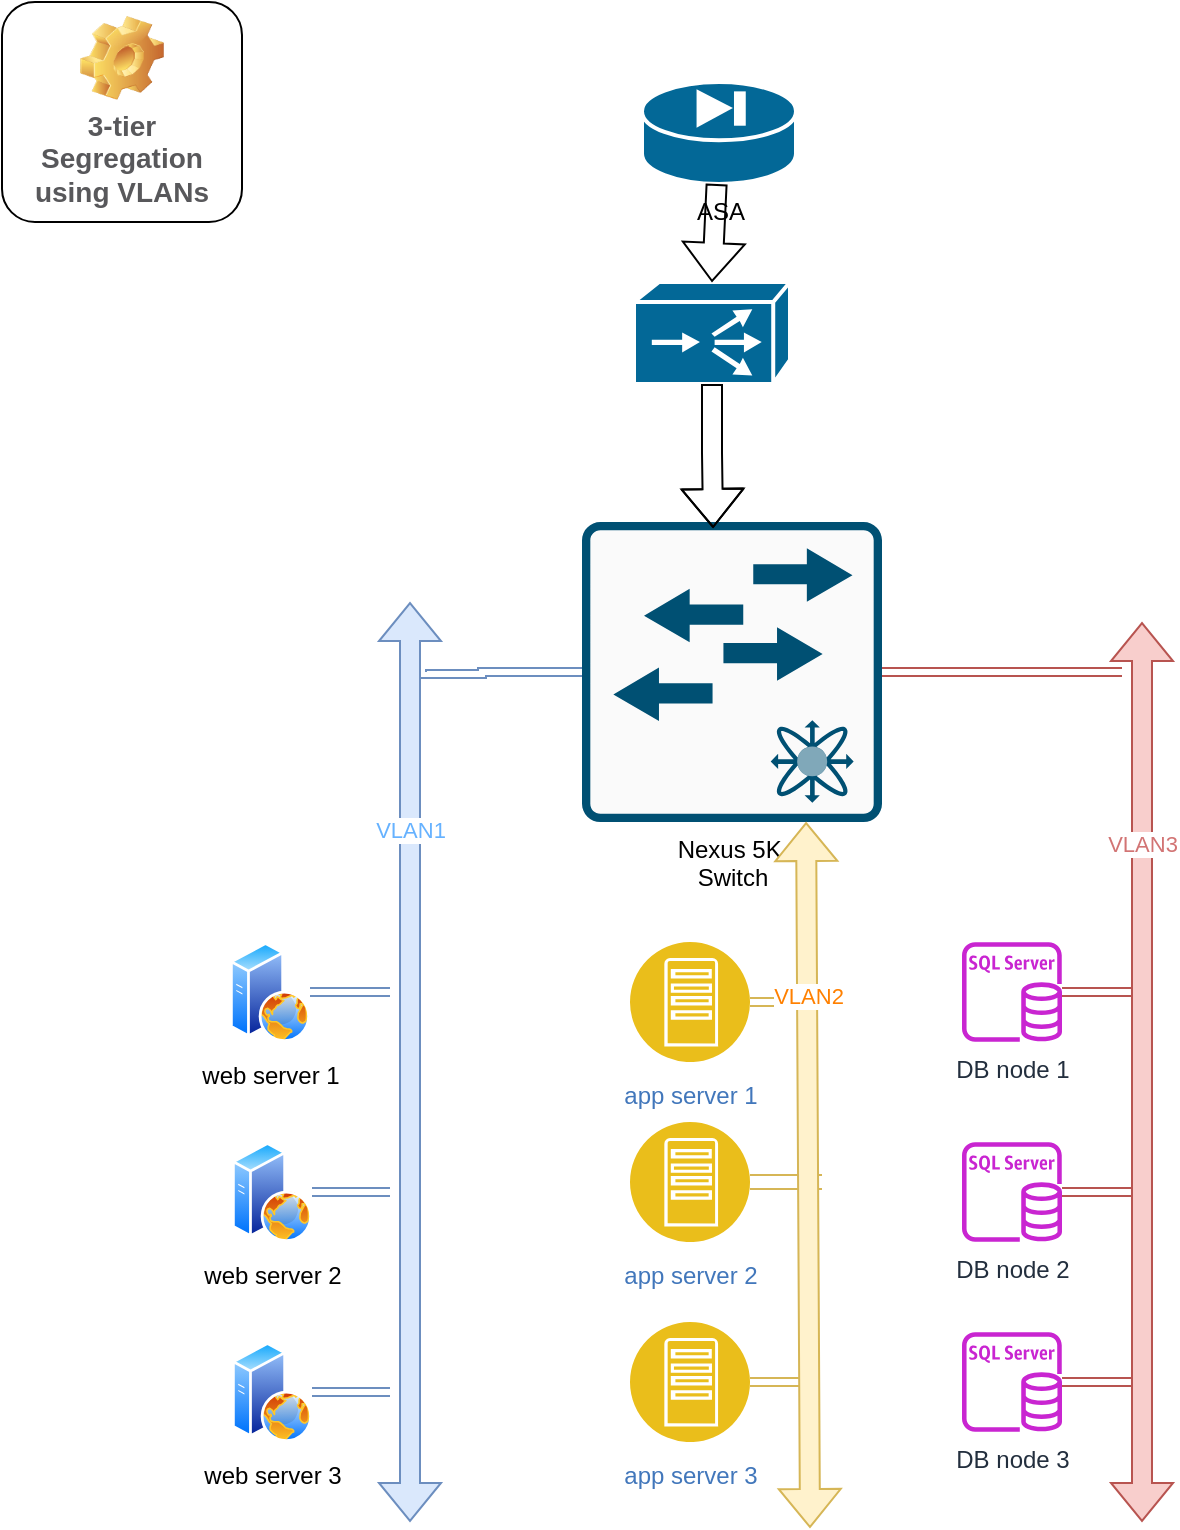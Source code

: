 <mxfile version="24.5.2" type="github">
  <diagram id="l2aKFoh6-Bn0gOPZ2l0T" name="Page-1">
    <mxGraphModel dx="1224" dy="738" grid="1" gridSize="10" guides="1" tooltips="1" connect="1" arrows="1" fold="1" page="1" pageScale="1" pageWidth="1169" pageHeight="827" math="0" shadow="0">
      <root>
        <mxCell id="0" />
        <mxCell id="1" parent="0" />
        <mxCell id="-xwRFm0Tx_RUN6PoLPQu-6" value="ASA&lt;div&gt;&lt;br&gt;&lt;/div&gt;" style="shape=mxgraph.cisco.security.pix_firewall;sketch=0;html=1;pointerEvents=1;dashed=0;fillColor=#036897;strokeColor=#ffffff;strokeWidth=2;verticalLabelPosition=bottom;verticalAlign=top;align=center;outlineConnect=0;" vertex="1" parent="1">
          <mxGeometry x="550" y="50" width="77" height="51" as="geometry" />
        </mxCell>
        <mxCell id="-xwRFm0Tx_RUN6PoLPQu-9" value="" style="shape=mxgraph.cisco.directors.localdirector;sketch=0;html=1;pointerEvents=1;dashed=0;fillColor=#036897;strokeColor=#ffffff;strokeWidth=2;verticalLabelPosition=bottom;verticalAlign=top;align=center;outlineConnect=0;" vertex="1" parent="1">
          <mxGeometry x="546" y="150" width="78" height="51" as="geometry" />
        </mxCell>
        <mxCell id="-xwRFm0Tx_RUN6PoLPQu-39" style="edgeStyle=orthogonalEdgeStyle;rounded=0;orthogonalLoop=1;jettySize=auto;html=1;shape=link;fillColor=#f8cecc;strokeColor=#b85450;" edge="1" parent="1" source="-xwRFm0Tx_RUN6PoLPQu-11">
          <mxGeometry relative="1" as="geometry">
            <mxPoint x="790" y="345" as="targetPoint" />
          </mxGeometry>
        </mxCell>
        <mxCell id="-xwRFm0Tx_RUN6PoLPQu-40" style="edgeStyle=orthogonalEdgeStyle;rounded=0;orthogonalLoop=1;jettySize=auto;html=1;exitX=0;exitY=0.5;exitDx=0;exitDy=0;exitPerimeter=0;shape=link;fillColor=#dae8fc;strokeColor=#6c8ebf;" edge="1" parent="1" source="-xwRFm0Tx_RUN6PoLPQu-11">
          <mxGeometry relative="1" as="geometry">
            <mxPoint x="440" y="345" as="targetPoint" />
            <Array as="points">
              <mxPoint x="470" y="345" />
              <mxPoint x="470" y="346" />
            </Array>
          </mxGeometry>
        </mxCell>
        <mxCell id="-xwRFm0Tx_RUN6PoLPQu-11" value="Nexus 5K&amp;nbsp;&lt;div&gt;Switch&lt;/div&gt;" style="sketch=0;points=[[0.015,0.015,0],[0.985,0.015,0],[0.985,0.985,0],[0.015,0.985,0],[0.25,0,0],[0.5,0,0],[0.75,0,0],[1,0.25,0],[1,0.5,0],[1,0.75,0],[0.75,1,0],[0.5,1,0],[0.25,1,0],[0,0.75,0],[0,0.5,0],[0,0.25,0]];verticalLabelPosition=bottom;html=1;verticalAlign=top;aspect=fixed;align=center;pointerEvents=1;shape=mxgraph.cisco19.rect;prIcon=nexus_5k;fillColor=#FAFAFA;strokeColor=#005073;" vertex="1" parent="1">
          <mxGeometry x="520" y="270" width="150" height="150" as="geometry" />
        </mxCell>
        <mxCell id="-xwRFm0Tx_RUN6PoLPQu-33" style="edgeStyle=orthogonalEdgeStyle;rounded=0;orthogonalLoop=1;jettySize=auto;html=1;shape=link;fillColor=#dae8fc;strokeColor=#6c8ebf;" edge="1" parent="1" source="-xwRFm0Tx_RUN6PoLPQu-12">
          <mxGeometry relative="1" as="geometry">
            <mxPoint x="424" y="505" as="targetPoint" />
          </mxGeometry>
        </mxCell>
        <mxCell id="-xwRFm0Tx_RUN6PoLPQu-12" value="web server 1" style="image;aspect=fixed;perimeter=ellipsePerimeter;html=1;align=center;shadow=0;dashed=0;spacingTop=3;image=img/lib/active_directory/web_server.svg;" vertex="1" parent="1">
          <mxGeometry x="344" y="480" width="40" height="50" as="geometry" />
        </mxCell>
        <mxCell id="-xwRFm0Tx_RUN6PoLPQu-34" style="edgeStyle=orthogonalEdgeStyle;rounded=0;orthogonalLoop=1;jettySize=auto;html=1;exitX=1;exitY=0.5;exitDx=0;exitDy=0;fillColor=#dae8fc;strokeColor=#6c8ebf;shape=link;" edge="1" parent="1" source="-xwRFm0Tx_RUN6PoLPQu-13">
          <mxGeometry relative="1" as="geometry">
            <mxPoint x="424" y="605" as="targetPoint" />
          </mxGeometry>
        </mxCell>
        <mxCell id="-xwRFm0Tx_RUN6PoLPQu-13" value="web server 2" style="image;aspect=fixed;perimeter=ellipsePerimeter;html=1;align=center;shadow=0;dashed=0;spacingTop=3;image=img/lib/active_directory/web_server.svg;" vertex="1" parent="1">
          <mxGeometry x="345" y="580" width="40" height="50" as="geometry" />
        </mxCell>
        <mxCell id="-xwRFm0Tx_RUN6PoLPQu-35" style="edgeStyle=orthogonalEdgeStyle;rounded=0;orthogonalLoop=1;jettySize=auto;html=1;exitX=1;exitY=0.5;exitDx=0;exitDy=0;fillColor=#dae8fc;strokeColor=#6c8ebf;shape=link;" edge="1" parent="1" source="-xwRFm0Tx_RUN6PoLPQu-14">
          <mxGeometry relative="1" as="geometry">
            <mxPoint x="424" y="705" as="targetPoint" />
          </mxGeometry>
        </mxCell>
        <mxCell id="-xwRFm0Tx_RUN6PoLPQu-14" value="web server 3" style="image;aspect=fixed;perimeter=ellipsePerimeter;html=1;align=center;shadow=0;dashed=0;spacingTop=3;image=img/lib/active_directory/web_server.svg;" vertex="1" parent="1">
          <mxGeometry x="345" y="680" width="40" height="50" as="geometry" />
        </mxCell>
        <mxCell id="-xwRFm0Tx_RUN6PoLPQu-43" style="edgeStyle=orthogonalEdgeStyle;rounded=0;orthogonalLoop=1;jettySize=auto;html=1;shape=link;fillColor=#fff2cc;strokeColor=#d6b656;" edge="1" parent="1" source="-xwRFm0Tx_RUN6PoLPQu-16">
          <mxGeometry relative="1" as="geometry">
            <mxPoint x="630" y="510" as="targetPoint" />
          </mxGeometry>
        </mxCell>
        <mxCell id="-xwRFm0Tx_RUN6PoLPQu-16" value="app server 1" style="image;aspect=fixed;perimeter=ellipsePerimeter;html=1;align=center;shadow=0;dashed=0;fontColor=#4277BB;labelBackgroundColor=default;fontSize=12;spacingTop=3;image=img/lib/ibm/applications/app_server.svg;" vertex="1" parent="1">
          <mxGeometry x="544" y="480" width="60" height="60" as="geometry" />
        </mxCell>
        <mxCell id="-xwRFm0Tx_RUN6PoLPQu-37" style="edgeStyle=orthogonalEdgeStyle;rounded=0;orthogonalLoop=1;jettySize=auto;html=1;exitX=1;exitY=0.5;exitDx=0;exitDy=0;fillColor=#fff2cc;strokeColor=#d6b656;shape=link;width=7;" edge="1" parent="1" source="-xwRFm0Tx_RUN6PoLPQu-17">
          <mxGeometry relative="1" as="geometry">
            <mxPoint x="640" y="600" as="targetPoint" />
          </mxGeometry>
        </mxCell>
        <mxCell id="-xwRFm0Tx_RUN6PoLPQu-17" value="app server 2" style="image;aspect=fixed;perimeter=ellipsePerimeter;html=1;align=center;shadow=0;dashed=0;fontColor=#4277BB;labelBackgroundColor=default;fontSize=12;spacingTop=3;image=img/lib/ibm/applications/app_server.svg;" vertex="1" parent="1">
          <mxGeometry x="544" y="570" width="60" height="60" as="geometry" />
        </mxCell>
        <mxCell id="-xwRFm0Tx_RUN6PoLPQu-38" style="edgeStyle=orthogonalEdgeStyle;rounded=0;orthogonalLoop=1;jettySize=auto;html=1;exitX=1;exitY=0.5;exitDx=0;exitDy=0;fillColor=#fff2cc;strokeColor=#d6b656;shape=link;" edge="1" parent="1" source="-xwRFm0Tx_RUN6PoLPQu-18">
          <mxGeometry relative="1" as="geometry">
            <mxPoint x="630" y="700" as="targetPoint" />
          </mxGeometry>
        </mxCell>
        <mxCell id="-xwRFm0Tx_RUN6PoLPQu-18" value="app server 3" style="image;aspect=fixed;perimeter=ellipsePerimeter;html=1;align=center;shadow=0;dashed=0;fontColor=#4277BB;labelBackgroundColor=default;fontSize=12;spacingTop=3;image=img/lib/ibm/applications/app_server.svg;" vertex="1" parent="1">
          <mxGeometry x="544" y="670" width="60" height="60" as="geometry" />
        </mxCell>
        <mxCell id="-xwRFm0Tx_RUN6PoLPQu-46" value="" style="edgeStyle=orthogonalEdgeStyle;rounded=0;orthogonalLoop=1;jettySize=auto;html=1;shape=link;fillColor=#f8cecc;strokeColor=#b85450;" edge="1" parent="1" source="-xwRFm0Tx_RUN6PoLPQu-19">
          <mxGeometry relative="1" as="geometry">
            <mxPoint x="805" y="505" as="targetPoint" />
          </mxGeometry>
        </mxCell>
        <mxCell id="-xwRFm0Tx_RUN6PoLPQu-19" value="DB node 1" style="sketch=0;outlineConnect=0;fontColor=#232F3E;gradientColor=none;fillColor=#C925D1;strokeColor=none;dashed=0;verticalLabelPosition=bottom;verticalAlign=top;align=center;html=1;fontSize=12;fontStyle=0;aspect=fixed;pointerEvents=1;shape=mxgraph.aws4.rds_sql_server_instance;" vertex="1" parent="1">
          <mxGeometry x="710" y="480" width="50" height="50" as="geometry" />
        </mxCell>
        <mxCell id="-xwRFm0Tx_RUN6PoLPQu-48" value="" style="edgeStyle=orthogonalEdgeStyle;rounded=0;orthogonalLoop=1;jettySize=auto;html=1;fillColor=#f8cecc;strokeColor=#b85450;shape=link;" edge="1" parent="1" source="-xwRFm0Tx_RUN6PoLPQu-20">
          <mxGeometry relative="1" as="geometry">
            <mxPoint x="805" y="605" as="targetPoint" />
          </mxGeometry>
        </mxCell>
        <mxCell id="-xwRFm0Tx_RUN6PoLPQu-20" value="DB node 2" style="sketch=0;outlineConnect=0;fontColor=#232F3E;gradientColor=none;fillColor=#C925D1;strokeColor=none;dashed=0;verticalLabelPosition=bottom;verticalAlign=top;align=center;html=1;fontSize=12;fontStyle=0;aspect=fixed;pointerEvents=1;shape=mxgraph.aws4.rds_sql_server_instance;" vertex="1" parent="1">
          <mxGeometry x="710" y="580" width="50" height="50" as="geometry" />
        </mxCell>
        <mxCell id="-xwRFm0Tx_RUN6PoLPQu-50" value="" style="edgeStyle=orthogonalEdgeStyle;rounded=0;orthogonalLoop=1;jettySize=auto;html=1;shape=link;fillColor=#f8cecc;strokeColor=#b85450;" edge="1" parent="1" source="-xwRFm0Tx_RUN6PoLPQu-21">
          <mxGeometry relative="1" as="geometry">
            <mxPoint x="805" y="700" as="targetPoint" />
          </mxGeometry>
        </mxCell>
        <mxCell id="-xwRFm0Tx_RUN6PoLPQu-21" value="DB node 3" style="sketch=0;outlineConnect=0;fontColor=#232F3E;gradientColor=none;fillColor=#C925D1;strokeColor=none;dashed=0;verticalLabelPosition=bottom;verticalAlign=top;align=center;html=1;fontSize=12;fontStyle=0;aspect=fixed;pointerEvents=1;shape=mxgraph.aws4.rds_sql_server_instance;" vertex="1" parent="1">
          <mxGeometry x="710" y="675" width="50" height="50" as="geometry" />
        </mxCell>
        <mxCell id="-xwRFm0Tx_RUN6PoLPQu-27" value="" style="shape=flexArrow;endArrow=classic;startArrow=classic;html=1;rounded=0;fillColor=#fff2cc;strokeColor=#d6b656;entryX=0.707;entryY=1;entryDx=0;entryDy=0;entryPerimeter=0;" edge="1" parent="1">
          <mxGeometry width="100" height="100" relative="1" as="geometry">
            <mxPoint x="634" y="773" as="sourcePoint" />
            <mxPoint x="632.05" y="420" as="targetPoint" />
          </mxGeometry>
        </mxCell>
        <mxCell id="-xwRFm0Tx_RUN6PoLPQu-28" value="&lt;font color=&quot;#ff8000&quot;&gt;VLAN2&lt;/font&gt;" style="edgeLabel;html=1;align=center;verticalAlign=middle;resizable=0;points=[];" vertex="1" connectable="0" parent="-xwRFm0Tx_RUN6PoLPQu-27">
          <mxGeometry x="0.506" relative="1" as="geometry">
            <mxPoint as="offset" />
          </mxGeometry>
        </mxCell>
        <mxCell id="-xwRFm0Tx_RUN6PoLPQu-29" value="" style="shape=flexArrow;endArrow=classic;startArrow=classic;html=1;rounded=0;fillColor=#dae8fc;strokeColor=#6c8ebf;" edge="1" parent="1">
          <mxGeometry width="100" height="100" relative="1" as="geometry">
            <mxPoint x="434" y="770" as="sourcePoint" />
            <mxPoint x="434" y="310" as="targetPoint" />
          </mxGeometry>
        </mxCell>
        <mxCell id="-xwRFm0Tx_RUN6PoLPQu-30" value="&lt;font color=&quot;#66b2ff&quot;&gt;VLAN1&lt;/font&gt;" style="edgeLabel;html=1;align=center;verticalAlign=middle;resizable=0;points=[];" vertex="1" connectable="0" parent="-xwRFm0Tx_RUN6PoLPQu-29">
          <mxGeometry x="0.506" relative="1" as="geometry">
            <mxPoint as="offset" />
          </mxGeometry>
        </mxCell>
        <mxCell id="-xwRFm0Tx_RUN6PoLPQu-31" value="" style="shape=flexArrow;endArrow=classic;startArrow=classic;html=1;rounded=0;fillColor=#f8cecc;strokeColor=#b85450;" edge="1" parent="1">
          <mxGeometry width="100" height="100" relative="1" as="geometry">
            <mxPoint x="800" y="770" as="sourcePoint" />
            <mxPoint x="800" y="320" as="targetPoint" />
          </mxGeometry>
        </mxCell>
        <mxCell id="-xwRFm0Tx_RUN6PoLPQu-32" value="VLAN3" style="edgeLabel;html=1;align=center;verticalAlign=middle;resizable=0;points=[];fontColor=#d27474;" vertex="1" connectable="0" parent="-xwRFm0Tx_RUN6PoLPQu-31">
          <mxGeometry x="0.506" relative="1" as="geometry">
            <mxPoint as="offset" />
          </mxGeometry>
        </mxCell>
        <mxCell id="-xwRFm0Tx_RUN6PoLPQu-53" style="edgeStyle=orthogonalEdgeStyle;rounded=0;orthogonalLoop=1;jettySize=auto;html=1;entryX=0.437;entryY=0.02;entryDx=0;entryDy=0;entryPerimeter=0;shape=flexArrow;" edge="1" parent="1" source="-xwRFm0Tx_RUN6PoLPQu-9" target="-xwRFm0Tx_RUN6PoLPQu-11">
          <mxGeometry relative="1" as="geometry" />
        </mxCell>
        <mxCell id="-xwRFm0Tx_RUN6PoLPQu-54" style="rounded=0;orthogonalLoop=1;jettySize=auto;html=1;entryX=0.5;entryY=0;entryDx=0;entryDy=0;entryPerimeter=0;shape=flexArrow;" edge="1" parent="1" source="-xwRFm0Tx_RUN6PoLPQu-6" target="-xwRFm0Tx_RUN6PoLPQu-9">
          <mxGeometry relative="1" as="geometry" />
        </mxCell>
        <mxCell id="-xwRFm0Tx_RUN6PoLPQu-55" value="&lt;span style=&quot;color: rgb(88, 88, 91); font-family: CiscoSans, Arial, sans-serif; font-size: 14px; text-align: left; background-color: rgb(255, 255, 255);&quot;&gt;3-tier Segregation using VLANs&lt;/span&gt;" style="label;whiteSpace=wrap;html=1;align=center;verticalAlign=bottom;spacingLeft=0;spacingBottom=4;imageAlign=center;imageVerticalAlign=top;image=img/clipart/Gear_128x128.png" vertex="1" parent="1">
          <mxGeometry x="230" y="10" width="120" height="110" as="geometry" />
        </mxCell>
      </root>
    </mxGraphModel>
  </diagram>
</mxfile>
